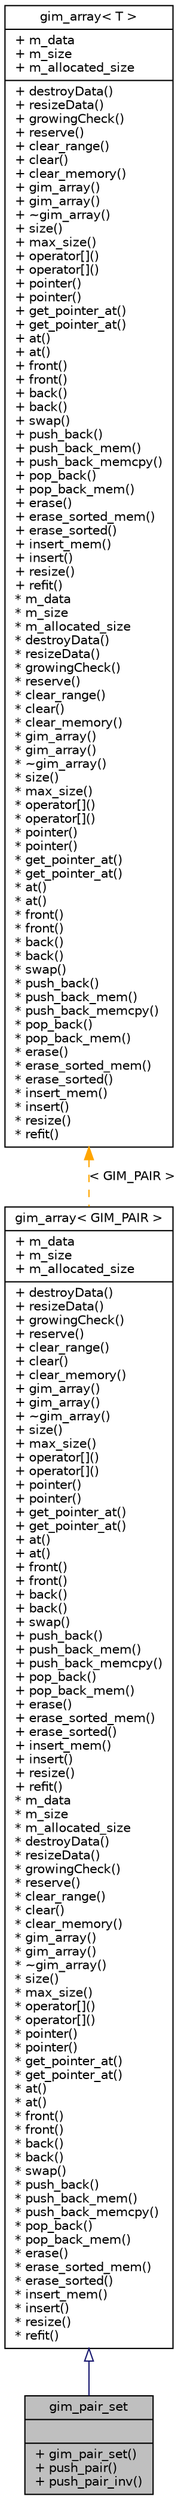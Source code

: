 digraph G
{
  edge [fontname="Helvetica",fontsize="10",labelfontname="Helvetica",labelfontsize="10"];
  node [fontname="Helvetica",fontsize="10",shape=record];
  Node1 [label="{gim_pair_set\n||+ gim_pair_set()\l+ push_pair()\l+ push_pair_inv()\l}",height=0.2,width=0.4,color="black", fillcolor="grey75", style="filled" fontcolor="black"];
  Node2 -> Node1 [dir=back,color="midnightblue",fontsize="10",style="solid",arrowtail="empty",fontname="Helvetica"];
  Node2 [label="{gim_array\< GIM_PAIR \>\n|+ m_data\l+ m_size\l+ m_allocated_size\l|+ destroyData()\l+ resizeData()\l+ growingCheck()\l+ reserve()\l+ clear_range()\l+ clear()\l+ clear_memory()\l+ gim_array()\l+ gim_array()\l+ ~gim_array()\l+ size()\l+ max_size()\l+ operator[]()\l+ operator[]()\l+ pointer()\l+ pointer()\l+ get_pointer_at()\l+ get_pointer_at()\l+ at()\l+ at()\l+ front()\l+ front()\l+ back()\l+ back()\l+ swap()\l+ push_back()\l+ push_back_mem()\l+ push_back_memcpy()\l+ pop_back()\l+ pop_back_mem()\l+ erase()\l+ erase_sorted_mem()\l+ erase_sorted()\l+ insert_mem()\l+ insert()\l+ resize()\l+ refit()\l* m_data\l* m_size\l* m_allocated_size\l* destroyData()\l* resizeData()\l* growingCheck()\l* reserve()\l* clear_range()\l* clear()\l* clear_memory()\l* gim_array()\l* gim_array()\l* ~gim_array()\l* size()\l* max_size()\l* operator[]()\l* operator[]()\l* pointer()\l* pointer()\l* get_pointer_at()\l* get_pointer_at()\l* at()\l* at()\l* front()\l* front()\l* back()\l* back()\l* swap()\l* push_back()\l* push_back_mem()\l* push_back_memcpy()\l* pop_back()\l* pop_back_mem()\l* erase()\l* erase_sorted_mem()\l* erase_sorted()\l* insert_mem()\l* insert()\l* resize()\l* refit()\l}",height=0.2,width=0.4,color="black", fillcolor="white", style="filled",URL="$d8/d77/classgim__array.html"];
  Node3 -> Node2 [dir=back,color="orange",fontsize="10",style="dashed",label="\< GIM_PAIR \>",fontname="Helvetica"];
  Node3 [label="{gim_array\< T \>\n|+ m_data\l+ m_size\l+ m_allocated_size\l|+ destroyData()\l+ resizeData()\l+ growingCheck()\l+ reserve()\l+ clear_range()\l+ clear()\l+ clear_memory()\l+ gim_array()\l+ gim_array()\l+ ~gim_array()\l+ size()\l+ max_size()\l+ operator[]()\l+ operator[]()\l+ pointer()\l+ pointer()\l+ get_pointer_at()\l+ get_pointer_at()\l+ at()\l+ at()\l+ front()\l+ front()\l+ back()\l+ back()\l+ swap()\l+ push_back()\l+ push_back_mem()\l+ push_back_memcpy()\l+ pop_back()\l+ pop_back_mem()\l+ erase()\l+ erase_sorted_mem()\l+ erase_sorted()\l+ insert_mem()\l+ insert()\l+ resize()\l+ refit()\l* m_data\l* m_size\l* m_allocated_size\l* destroyData()\l* resizeData()\l* growingCheck()\l* reserve()\l* clear_range()\l* clear()\l* clear_memory()\l* gim_array()\l* gim_array()\l* ~gim_array()\l* size()\l* max_size()\l* operator[]()\l* operator[]()\l* pointer()\l* pointer()\l* get_pointer_at()\l* get_pointer_at()\l* at()\l* at()\l* front()\l* front()\l* back()\l* back()\l* swap()\l* push_back()\l* push_back_mem()\l* push_back_memcpy()\l* pop_back()\l* pop_back_mem()\l* erase()\l* erase_sorted_mem()\l* erase_sorted()\l* insert_mem()\l* insert()\l* resize()\l* refit()\l}",height=0.2,width=0.4,color="black", fillcolor="white", style="filled",URL="$d8/d77/classgim__array.html",tooltip="Very simple array container with fast access and simd memory."];
}
